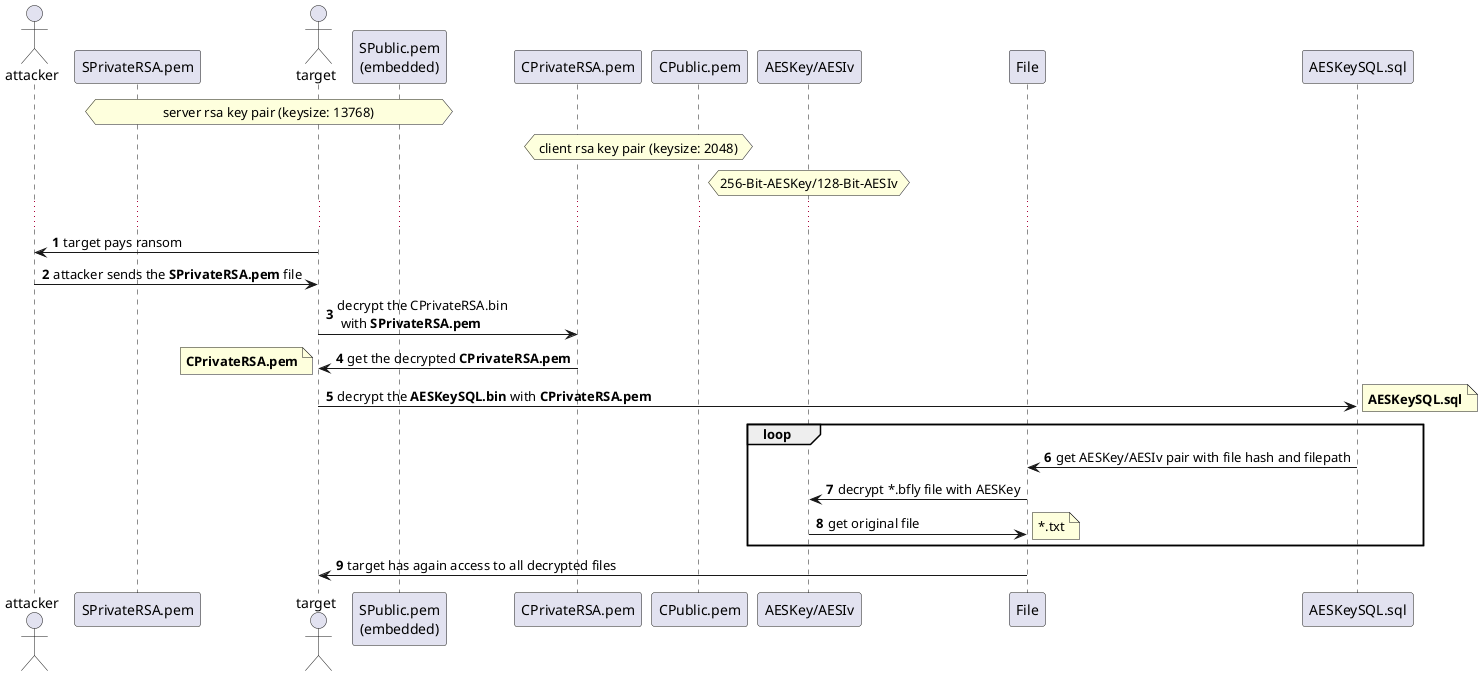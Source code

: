 @startuml
'https://plantuml.com/sequence-diagram

actor attacker
participant SPrivateRSA.pem as SPrivate
actor target
participant "SPublic.pem\n(embedded)" as SPublic
participant CPrivateRSA.pem as CPrivate
participant CPublic.pem as CPublic
participant "AESKey/AESIv" as AESKey
participant File
participant AESKeySQL.sql as AESKeySQL

autonumber
hnote over SPrivate, SPublic: server rsa key pair (keysize: 13768)
hnote over CPrivate, CPublic: client rsa key pair (keysize: 2048)
hnote over AESKey: 256-Bit-AESKey/128-Bit-AESIv
...
attacker <- target: target pays ransom
attacker -> target: attacker sends the **SPrivateRSA.pem** file

target -> CPrivate: decrypt the CPrivateRSA.bin\n with **SPrivateRSA.pem**
CPrivate -> target: get the decrypted **CPrivateRSA.pem**
note left: **CPrivateRSA.pem**
target -> AESKeySQL: decrypt the **AESKeySQL.bin** with **CPrivateRSA.pem**
note right: **AESKeySQL.sql**
loop
File <- AESKeySQL: get AESKey/AESIv pair with file hash and filepath
File -> AESKey: decrypt *.bfly file with AESKey
File <- AESKey: get original file
note right: ~*.txt
end
File -> target: target has again access to all decrypted files

@enduml